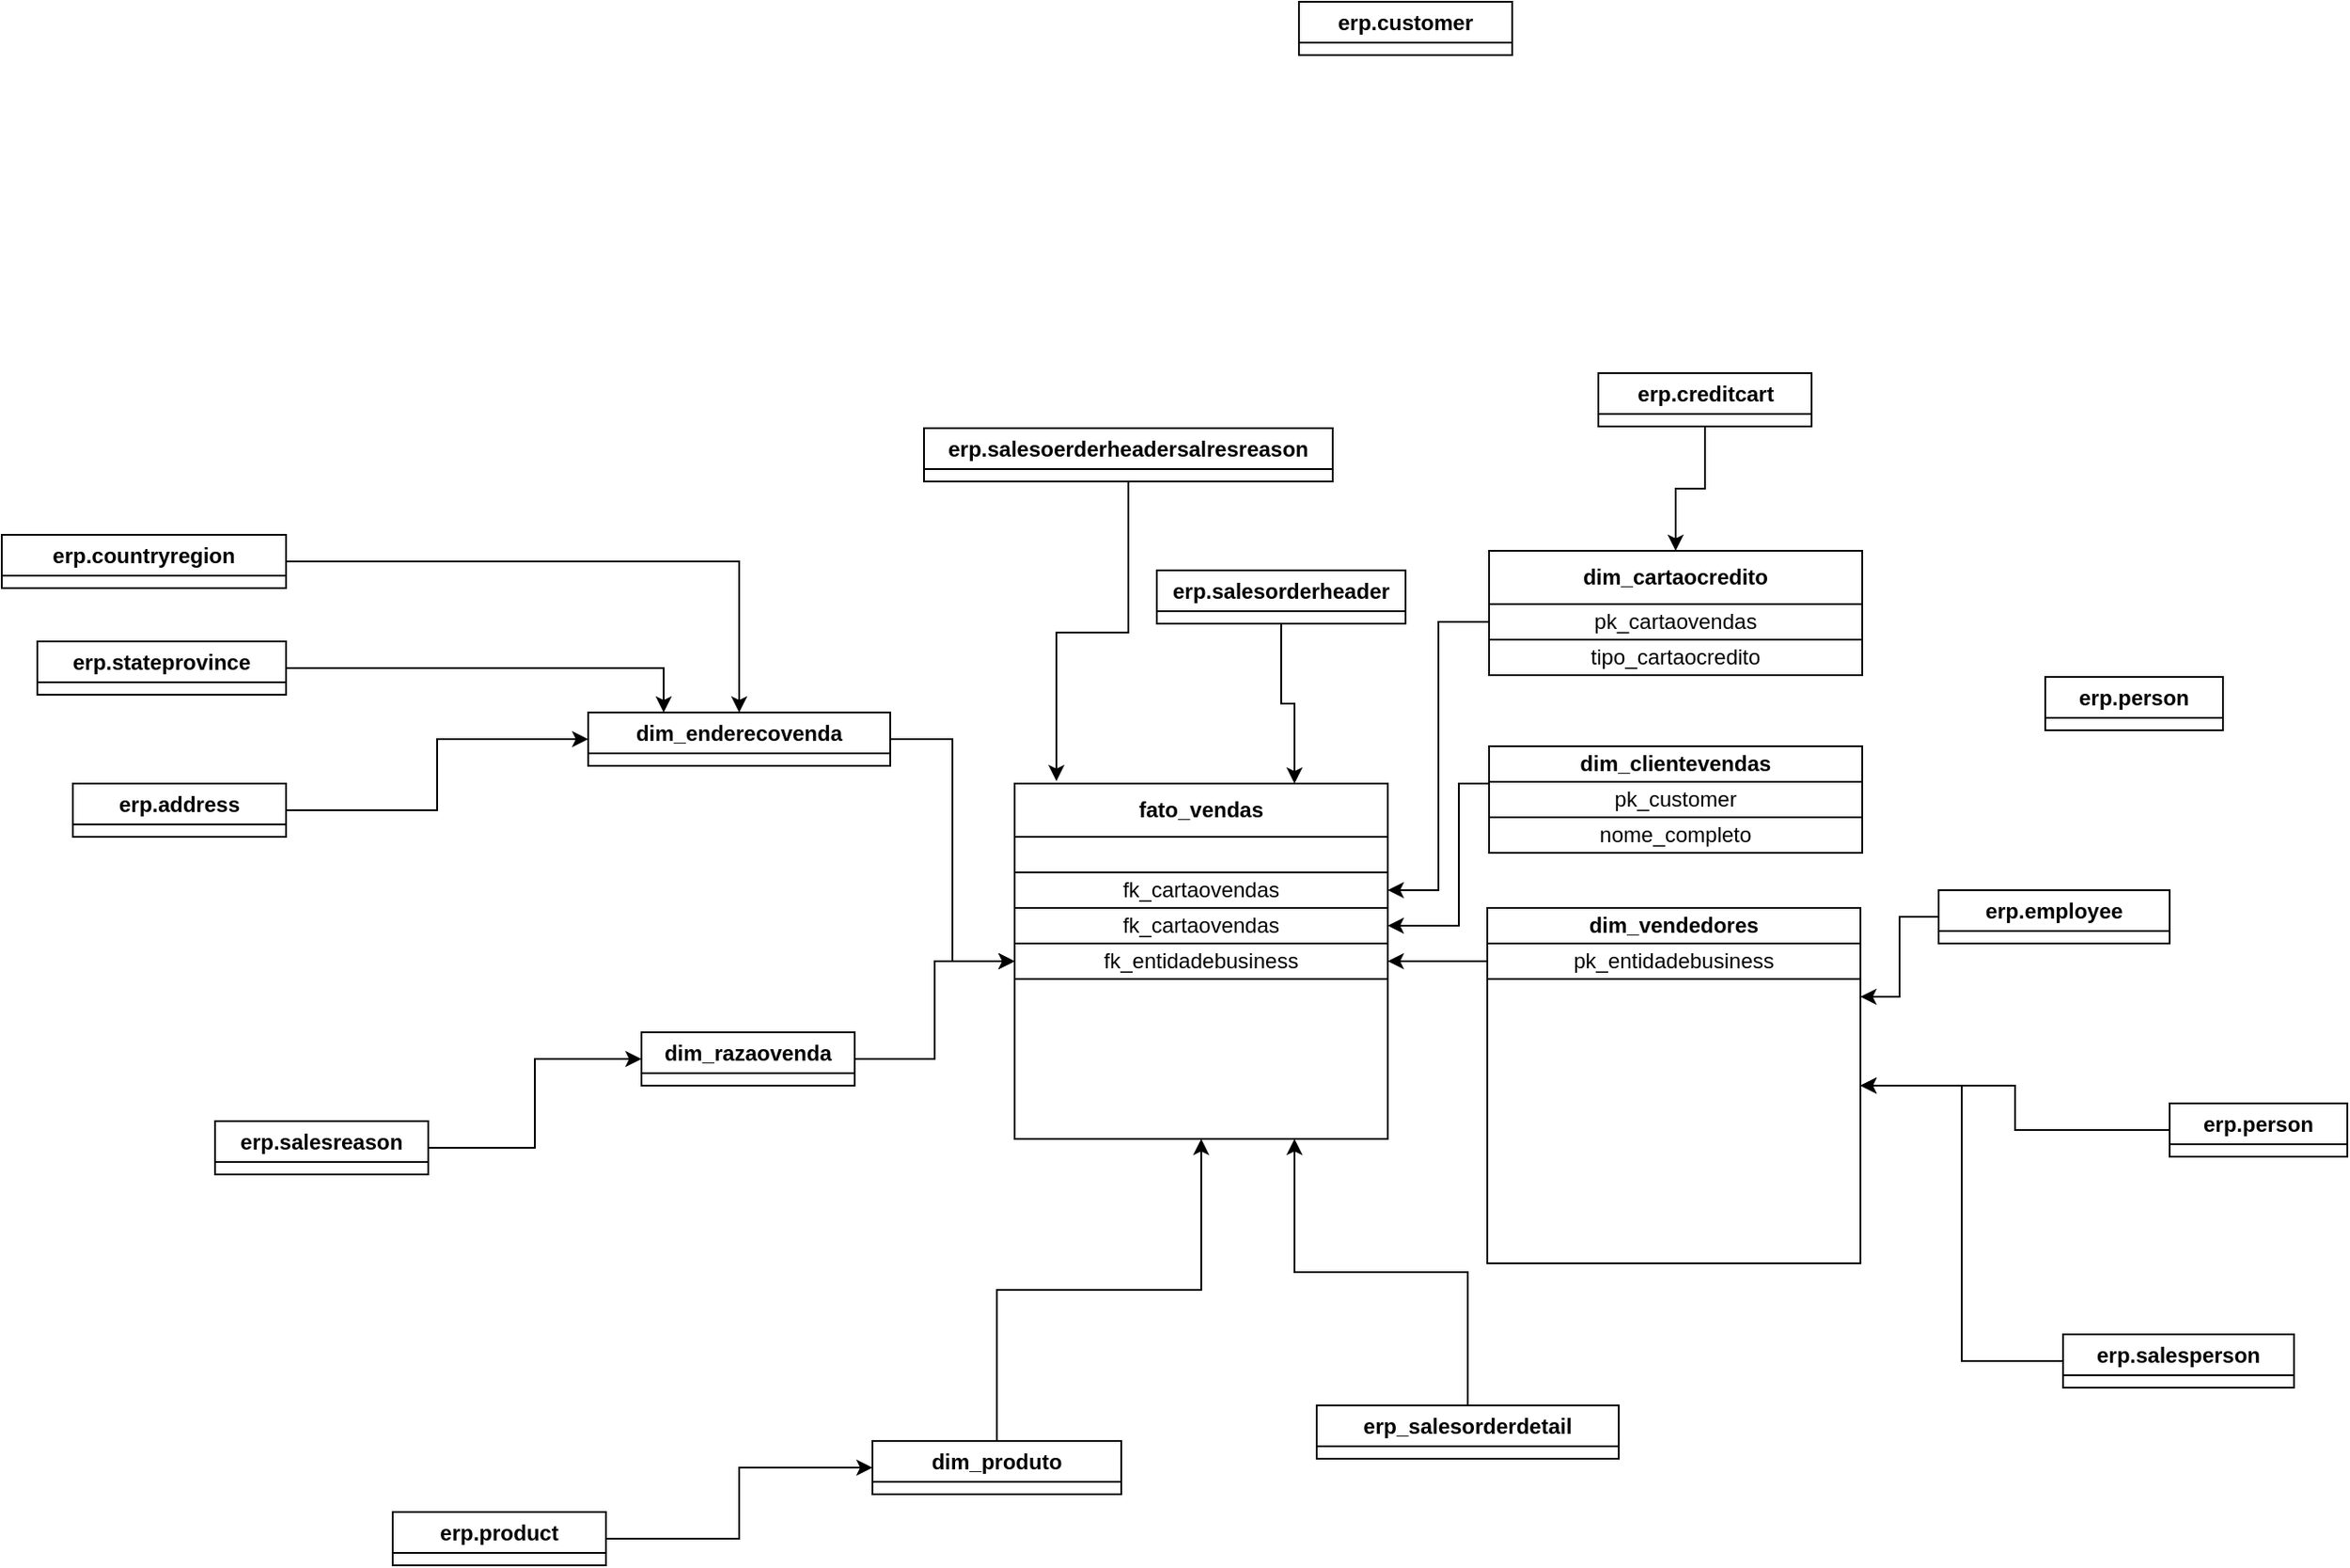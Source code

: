 <mxfile version="20.8.20" type="github">
  <diagram name="Diagrama geral" id="QMUG5JjBFI0rQVF-NiD4">
    <mxGraphModel dx="2040" dy="781" grid="1" gridSize="10" guides="1" tooltips="1" connect="1" arrows="1" fold="1" page="1" pageScale="1" pageWidth="827" pageHeight="1169" math="0" shadow="0">
      <root>
        <mxCell id="0" />
        <mxCell id="1" parent="0" />
        <mxCell id="qsASgj30MXijZk_LZ2rF-31" style="edgeStyle=orthogonalEdgeStyle;rounded=0;orthogonalLoop=1;jettySize=auto;html=1;" parent="1" source="qsASgj30MXijZk_LZ2rF-1" target="qsASgj30MXijZk_LZ2rF-2" edge="1">
          <mxGeometry relative="1" as="geometry" />
        </mxCell>
        <mxCell id="qsASgj30MXijZk_LZ2rF-1" value="erp.creditcart" style="swimlane;whiteSpace=wrap;html=1;" parent="1" vertex="1" collapsed="1">
          <mxGeometry x="652.5" y="229" width="120" height="30" as="geometry">
            <mxRectangle x="30" y="80" width="200" height="200" as="alternateBounds" />
          </mxGeometry>
        </mxCell>
        <mxCell id="qsASgj30MXijZk_LZ2rF-2" value="dim_cartaocredito" style="swimlane;whiteSpace=wrap;html=1;startSize=30;" parent="1" vertex="1">
          <mxGeometry x="591" y="329" width="210" height="70" as="geometry">
            <mxRectangle x="687" y="650" width="140" height="30" as="alternateBounds" />
          </mxGeometry>
        </mxCell>
        <mxCell id="qsASgj30MXijZk_LZ2rF-55" value="pk_cartaovendas" style="whiteSpace=wrap;html=1;" parent="qsASgj30MXijZk_LZ2rF-2" vertex="1">
          <mxGeometry y="30" width="210" height="20" as="geometry" />
        </mxCell>
        <mxCell id="qsASgj30MXijZk_LZ2rF-56" value="tipo_cartaocredito" style="whiteSpace=wrap;html=1;" parent="qsASgj30MXijZk_LZ2rF-2" vertex="1">
          <mxGeometry y="50" width="210" height="20" as="geometry" />
        </mxCell>
        <mxCell id="qsASgj30MXijZk_LZ2rF-41" style="edgeStyle=orthogonalEdgeStyle;rounded=0;orthogonalLoop=1;jettySize=auto;html=1;entryX=0;entryY=0.5;entryDx=0;entryDy=0;" parent="1" source="qsASgj30MXijZk_LZ2rF-4" target="qsASgj30MXijZk_LZ2rF-14" edge="1">
          <mxGeometry relative="1" as="geometry" />
        </mxCell>
        <mxCell id="qsASgj30MXijZk_LZ2rF-4" value="erp.salesreason" style="swimlane;whiteSpace=wrap;html=1;" parent="1" vertex="1" collapsed="1">
          <mxGeometry x="-126" y="650" width="120" height="30" as="geometry">
            <mxRectangle x="50" y="300" width="200" height="200" as="alternateBounds" />
          </mxGeometry>
        </mxCell>
        <mxCell id="qsASgj30MXijZk_LZ2rF-6" value="erp.person" style="swimlane;whiteSpace=wrap;html=1;" parent="1" vertex="1" collapsed="1">
          <mxGeometry x="904" y="400" width="100" height="30" as="geometry">
            <mxRectangle x="314" y="420" width="200" height="200" as="alternateBounds" />
          </mxGeometry>
        </mxCell>
        <mxCell id="qsASgj30MXijZk_LZ2rF-7" value="dim_clientevendas" style="swimlane;whiteSpace=wrap;html=1;startSize=20;" parent="1" vertex="1">
          <mxGeometry x="591" y="439" width="210" height="60" as="geometry">
            <mxRectangle x="650" y="310" width="140" height="30" as="alternateBounds" />
          </mxGeometry>
        </mxCell>
        <mxCell id="Th9z2LkxomeZ-2pTCL4L-2" value="pk_customer" style="whiteSpace=wrap;html=1;" vertex="1" parent="qsASgj30MXijZk_LZ2rF-7">
          <mxGeometry y="20" width="210" height="20" as="geometry" />
        </mxCell>
        <mxCell id="Th9z2LkxomeZ-2pTCL4L-3" value="nome_completo" style="whiteSpace=wrap;html=1;" vertex="1" parent="qsASgj30MXijZk_LZ2rF-7">
          <mxGeometry y="40" width="210" height="20" as="geometry" />
        </mxCell>
        <mxCell id="qsASgj30MXijZk_LZ2rF-38" style="edgeStyle=orthogonalEdgeStyle;rounded=0;orthogonalLoop=1;jettySize=auto;html=1;entryX=0;entryY=0.5;entryDx=0;entryDy=0;" parent="1" source="qsASgj30MXijZk_LZ2rF-8" target="qsASgj30MXijZk_LZ2rF-11" edge="1">
          <mxGeometry relative="1" as="geometry">
            <mxPoint x="34" y="490" as="targetPoint" />
          </mxGeometry>
        </mxCell>
        <mxCell id="qsASgj30MXijZk_LZ2rF-8" value="erp.address" style="swimlane;whiteSpace=wrap;html=1;" parent="1" vertex="1" collapsed="1">
          <mxGeometry x="-206" y="460" width="120" height="30" as="geometry">
            <mxRectangle x="50" y="300" width="200" height="200" as="alternateBounds" />
          </mxGeometry>
        </mxCell>
        <mxCell id="qsASgj30MXijZk_LZ2rF-39" style="edgeStyle=orthogonalEdgeStyle;rounded=0;orthogonalLoop=1;jettySize=auto;html=1;entryX=0.25;entryY=0;entryDx=0;entryDy=0;" parent="1" source="qsASgj30MXijZk_LZ2rF-9" target="qsASgj30MXijZk_LZ2rF-11" edge="1">
          <mxGeometry relative="1" as="geometry" />
        </mxCell>
        <mxCell id="qsASgj30MXijZk_LZ2rF-9" value="erp.stateprovince" style="swimlane;whiteSpace=wrap;html=1;startSize=23;" parent="1" vertex="1" collapsed="1">
          <mxGeometry x="-226" y="380" width="140" height="30" as="geometry">
            <mxRectangle x="50" y="300" width="200" height="200" as="alternateBounds" />
          </mxGeometry>
        </mxCell>
        <mxCell id="qsASgj30MXijZk_LZ2rF-34" style="edgeStyle=orthogonalEdgeStyle;rounded=0;orthogonalLoop=1;jettySize=auto;html=1;entryX=0.5;entryY=0;entryDx=0;entryDy=0;" parent="1" source="qsASgj30MXijZk_LZ2rF-10" target="qsASgj30MXijZk_LZ2rF-11" edge="1">
          <mxGeometry relative="1" as="geometry" />
        </mxCell>
        <mxCell id="qsASgj30MXijZk_LZ2rF-10" value="erp.countryregion" style="swimlane;whiteSpace=wrap;html=1;" parent="1" vertex="1" collapsed="1">
          <mxGeometry x="-246" y="320" width="160" height="30" as="geometry">
            <mxRectangle x="50" y="300" width="200" height="200" as="alternateBounds" />
          </mxGeometry>
        </mxCell>
        <mxCell id="qsASgj30MXijZk_LZ2rF-25" style="edgeStyle=orthogonalEdgeStyle;rounded=0;orthogonalLoop=1;jettySize=auto;html=1;entryX=0;entryY=0.5;entryDx=0;entryDy=0;" parent="1" source="qsASgj30MXijZk_LZ2rF-11" target="qsASgj30MXijZk_LZ2rF-23" edge="1">
          <mxGeometry relative="1" as="geometry" />
        </mxCell>
        <mxCell id="qsASgj30MXijZk_LZ2rF-11" value="dim_enderecovenda" style="swimlane;whiteSpace=wrap;html=1;" parent="1" vertex="1" collapsed="1">
          <mxGeometry x="84" y="420" width="170" height="30" as="geometry">
            <mxRectangle x="430" y="180" width="210" height="200" as="alternateBounds" />
          </mxGeometry>
        </mxCell>
        <mxCell id="qsASgj30MXijZk_LZ2rF-40" style="edgeStyle=orthogonalEdgeStyle;rounded=0;orthogonalLoop=1;jettySize=auto;html=1;entryX=0;entryY=0.5;entryDx=0;entryDy=0;" parent="1" source="qsASgj30MXijZk_LZ2rF-12" target="qsASgj30MXijZk_LZ2rF-13" edge="1">
          <mxGeometry relative="1" as="geometry" />
        </mxCell>
        <mxCell id="qsASgj30MXijZk_LZ2rF-12" value="erp.product" style="swimlane;whiteSpace=wrap;html=1;" parent="1" vertex="1" collapsed="1">
          <mxGeometry x="-26" y="870" width="120" height="30" as="geometry">
            <mxRectangle x="50" y="300" width="200" height="200" as="alternateBounds" />
          </mxGeometry>
        </mxCell>
        <mxCell id="qsASgj30MXijZk_LZ2rF-27" style="edgeStyle=orthogonalEdgeStyle;rounded=0;orthogonalLoop=1;jettySize=auto;html=1;entryX=0.5;entryY=1;entryDx=0;entryDy=0;" parent="1" source="qsASgj30MXijZk_LZ2rF-13" target="qsASgj30MXijZk_LZ2rF-23" edge="1">
          <mxGeometry relative="1" as="geometry" />
        </mxCell>
        <mxCell id="qsASgj30MXijZk_LZ2rF-13" value="dim_produto" style="swimlane;whiteSpace=wrap;html=1;startSize=23;" parent="1" vertex="1" collapsed="1">
          <mxGeometry x="244" y="830" width="140" height="30" as="geometry">
            <mxRectangle x="430" y="180" width="210" height="200" as="alternateBounds" />
          </mxGeometry>
        </mxCell>
        <mxCell id="qsASgj30MXijZk_LZ2rF-26" style="edgeStyle=orthogonalEdgeStyle;rounded=0;orthogonalLoop=1;jettySize=auto;html=1;entryX=0;entryY=0.5;entryDx=0;entryDy=0;" parent="1" source="qsASgj30MXijZk_LZ2rF-14" target="qsASgj30MXijZk_LZ2rF-23" edge="1">
          <mxGeometry relative="1" as="geometry" />
        </mxCell>
        <mxCell id="qsASgj30MXijZk_LZ2rF-14" value="dim_razaovenda" style="swimlane;whiteSpace=wrap;html=1;" parent="1" vertex="1" collapsed="1">
          <mxGeometry x="114" y="600" width="120" height="30" as="geometry">
            <mxRectangle x="50" y="300" width="200" height="200" as="alternateBounds" />
          </mxGeometry>
        </mxCell>
        <mxCell id="qsASgj30MXijZk_LZ2rF-15" value="erp.customer" style="swimlane;whiteSpace=wrap;html=1;" parent="1" vertex="1" collapsed="1">
          <mxGeometry x="484" y="20" width="120" height="30" as="geometry">
            <mxRectangle x="50" y="300" width="200" height="200" as="alternateBounds" />
          </mxGeometry>
        </mxCell>
        <mxCell id="qsASgj30MXijZk_LZ2rF-45" style="edgeStyle=orthogonalEdgeStyle;rounded=0;orthogonalLoop=1;jettySize=auto;html=1;entryX=1;entryY=0.5;entryDx=0;entryDy=0;" parent="1" source="qsASgj30MXijZk_LZ2rF-16" target="qsASgj30MXijZk_LZ2rF-19" edge="1">
          <mxGeometry relative="1" as="geometry" />
        </mxCell>
        <mxCell id="qsASgj30MXijZk_LZ2rF-16" value="erp.person" style="swimlane;whiteSpace=wrap;html=1;" parent="1" vertex="1" collapsed="1">
          <mxGeometry x="974" y="640" width="100" height="30" as="geometry">
            <mxRectangle x="314" y="420" width="200" height="200" as="alternateBounds" />
          </mxGeometry>
        </mxCell>
        <mxCell id="qsASgj30MXijZk_LZ2rF-44" style="edgeStyle=orthogonalEdgeStyle;rounded=0;orthogonalLoop=1;jettySize=auto;html=1;entryX=1;entryY=0.5;entryDx=0;entryDy=0;" parent="1" source="qsASgj30MXijZk_LZ2rF-17" target="qsASgj30MXijZk_LZ2rF-19" edge="1">
          <mxGeometry relative="1" as="geometry" />
        </mxCell>
        <mxCell id="qsASgj30MXijZk_LZ2rF-17" value="erp.salesperson" style="swimlane;whiteSpace=wrap;html=1;" parent="1" vertex="1" collapsed="1">
          <mxGeometry x="914" y="770" width="130" height="30" as="geometry">
            <mxRectangle x="314" y="420" width="200" height="200" as="alternateBounds" />
          </mxGeometry>
        </mxCell>
        <mxCell id="qsASgj30MXijZk_LZ2rF-46" style="edgeStyle=orthogonalEdgeStyle;rounded=0;orthogonalLoop=1;jettySize=auto;html=1;entryX=1;entryY=0.25;entryDx=0;entryDy=0;" parent="1" source="qsASgj30MXijZk_LZ2rF-18" target="qsASgj30MXijZk_LZ2rF-19" edge="1">
          <mxGeometry relative="1" as="geometry" />
        </mxCell>
        <mxCell id="qsASgj30MXijZk_LZ2rF-18" value="erp.employee" style="swimlane;whiteSpace=wrap;html=1;" parent="1" vertex="1" collapsed="1">
          <mxGeometry x="844" y="520" width="130" height="30" as="geometry">
            <mxRectangle x="314" y="420" width="200" height="200" as="alternateBounds" />
          </mxGeometry>
        </mxCell>
        <mxCell id="qsASgj30MXijZk_LZ2rF-28" style="edgeStyle=orthogonalEdgeStyle;rounded=0;orthogonalLoop=1;jettySize=auto;html=1;entryX=1;entryY=0.5;entryDx=0;entryDy=0;exitX=0;exitY=0.5;exitDx=0;exitDy=0;" parent="1" source="Th9z2LkxomeZ-2pTCL4L-8" target="qsASgj30MXijZk_LZ2rF-23" edge="1">
          <mxGeometry relative="1" as="geometry">
            <mxPoint x="590" y="580" as="sourcePoint" />
          </mxGeometry>
        </mxCell>
        <mxCell id="qsASgj30MXijZk_LZ2rF-19" value="dim_vendedores" style="swimlane;whiteSpace=wrap;html=1;startSize=20;" parent="1" vertex="1">
          <mxGeometry x="590" y="530" width="210" height="200" as="geometry">
            <mxRectangle x="714" y="670" width="140" height="30" as="alternateBounds" />
          </mxGeometry>
        </mxCell>
        <mxCell id="Th9z2LkxomeZ-2pTCL4L-8" value="pk_entidadebusiness" style="whiteSpace=wrap;html=1;" vertex="1" parent="qsASgj30MXijZk_LZ2rF-19">
          <mxGeometry y="20" width="210" height="20" as="geometry" />
        </mxCell>
        <mxCell id="qsASgj30MXijZk_LZ2rF-52" style="edgeStyle=orthogonalEdgeStyle;rounded=0;orthogonalLoop=1;jettySize=auto;html=1;entryX=0.75;entryY=0;entryDx=0;entryDy=0;" parent="1" source="qsASgj30MXijZk_LZ2rF-20" target="qsASgj30MXijZk_LZ2rF-23" edge="1">
          <mxGeometry relative="1" as="geometry" />
        </mxCell>
        <mxCell id="qsASgj30MXijZk_LZ2rF-20" value="erp.salesorderheader" style="swimlane;whiteSpace=wrap;html=1;" parent="1" vertex="1" collapsed="1">
          <mxGeometry x="404" y="340" width="140" height="30" as="geometry">
            <mxRectangle x="430" y="180" width="210" height="200" as="alternateBounds" />
          </mxGeometry>
        </mxCell>
        <mxCell id="qsASgj30MXijZk_LZ2rF-54" style="edgeStyle=orthogonalEdgeStyle;rounded=0;orthogonalLoop=1;jettySize=auto;html=1;entryX=0.75;entryY=1;entryDx=0;entryDy=0;" parent="1" source="qsASgj30MXijZk_LZ2rF-21" target="qsASgj30MXijZk_LZ2rF-23" edge="1">
          <mxGeometry relative="1" as="geometry" />
        </mxCell>
        <mxCell id="qsASgj30MXijZk_LZ2rF-21" value="erp_salesorderdetail" style="swimlane;whiteSpace=wrap;html=1;" parent="1" vertex="1" collapsed="1">
          <mxGeometry x="494" y="810" width="170" height="30" as="geometry">
            <mxRectangle x="430" y="180" width="210" height="200" as="alternateBounds" />
          </mxGeometry>
        </mxCell>
        <mxCell id="qsASgj30MXijZk_LZ2rF-47" style="edgeStyle=orthogonalEdgeStyle;rounded=0;orthogonalLoop=1;jettySize=auto;html=1;entryX=0.112;entryY=-0.007;entryDx=0;entryDy=0;entryPerimeter=0;" parent="1" source="qsASgj30MXijZk_LZ2rF-22" target="qsASgj30MXijZk_LZ2rF-23" edge="1">
          <mxGeometry relative="1" as="geometry">
            <mxPoint x="374" y="450" as="targetPoint" />
          </mxGeometry>
        </mxCell>
        <mxCell id="qsASgj30MXijZk_LZ2rF-22" value="erp.salesoerderheadersalresreason" style="swimlane;whiteSpace=wrap;html=1;" parent="1" vertex="1" collapsed="1">
          <mxGeometry x="273" y="260" width="230" height="30" as="geometry">
            <mxRectangle x="430" y="180" width="210" height="200" as="alternateBounds" />
          </mxGeometry>
        </mxCell>
        <mxCell id="qsASgj30MXijZk_LZ2rF-23" value="fato_vendas" style="swimlane;whiteSpace=wrap;html=1;startSize=30;" parent="1" vertex="1">
          <mxGeometry x="324" y="460" width="210" height="200" as="geometry">
            <mxRectangle x="350" y="680" width="140" height="30" as="alternateBounds" />
          </mxGeometry>
        </mxCell>
        <mxCell id="qsASgj30MXijZk_LZ2rF-60" value="" style="whiteSpace=wrap;html=1;" parent="qsASgj30MXijZk_LZ2rF-23" vertex="1">
          <mxGeometry y="30" width="210" height="20" as="geometry" />
        </mxCell>
        <mxCell id="qsASgj30MXijZk_LZ2rF-62" value="fk_cartaovendas" style="whiteSpace=wrap;html=1;" parent="qsASgj30MXijZk_LZ2rF-23" vertex="1">
          <mxGeometry y="50" width="210" height="20" as="geometry" />
        </mxCell>
        <mxCell id="Th9z2LkxomeZ-2pTCL4L-4" value="fk_cartaovendas" style="whiteSpace=wrap;html=1;" vertex="1" parent="qsASgj30MXijZk_LZ2rF-23">
          <mxGeometry y="70" width="210" height="20" as="geometry" />
        </mxCell>
        <mxCell id="Th9z2LkxomeZ-2pTCL4L-7" value="fk_entidadebusiness" style="whiteSpace=wrap;html=1;" vertex="1" parent="qsASgj30MXijZk_LZ2rF-23">
          <mxGeometry y="90" width="210" height="20" as="geometry" />
        </mxCell>
        <mxCell id="qsASgj30MXijZk_LZ2rF-63" style="edgeStyle=orthogonalEdgeStyle;rounded=0;orthogonalLoop=1;jettySize=auto;html=1;entryX=1;entryY=0.5;entryDx=0;entryDy=0;" parent="1" source="qsASgj30MXijZk_LZ2rF-55" target="qsASgj30MXijZk_LZ2rF-62" edge="1">
          <mxGeometry relative="1" as="geometry" />
        </mxCell>
        <mxCell id="Th9z2LkxomeZ-2pTCL4L-5" style="edgeStyle=orthogonalEdgeStyle;rounded=0;orthogonalLoop=1;jettySize=auto;html=1;entryX=1;entryY=0.5;entryDx=0;entryDy=0;exitX=0;exitY=0.5;exitDx=0;exitDy=0;" edge="1" parent="1" source="qsASgj30MXijZk_LZ2rF-7" target="Th9z2LkxomeZ-2pTCL4L-4">
          <mxGeometry relative="1" as="geometry">
            <Array as="points">
              <mxPoint x="591" y="460" />
              <mxPoint x="574" y="460" />
              <mxPoint x="574" y="540" />
            </Array>
          </mxGeometry>
        </mxCell>
      </root>
    </mxGraphModel>
  </diagram>
</mxfile>
